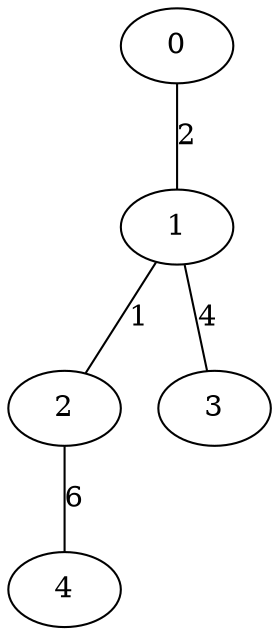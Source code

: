 graph MST {
    0 -- 1 [label="2"];
    1 -- 2 [label="1"];
    1 -- 3 [label="4"];
    2 -- 4 [label="6"];
}
